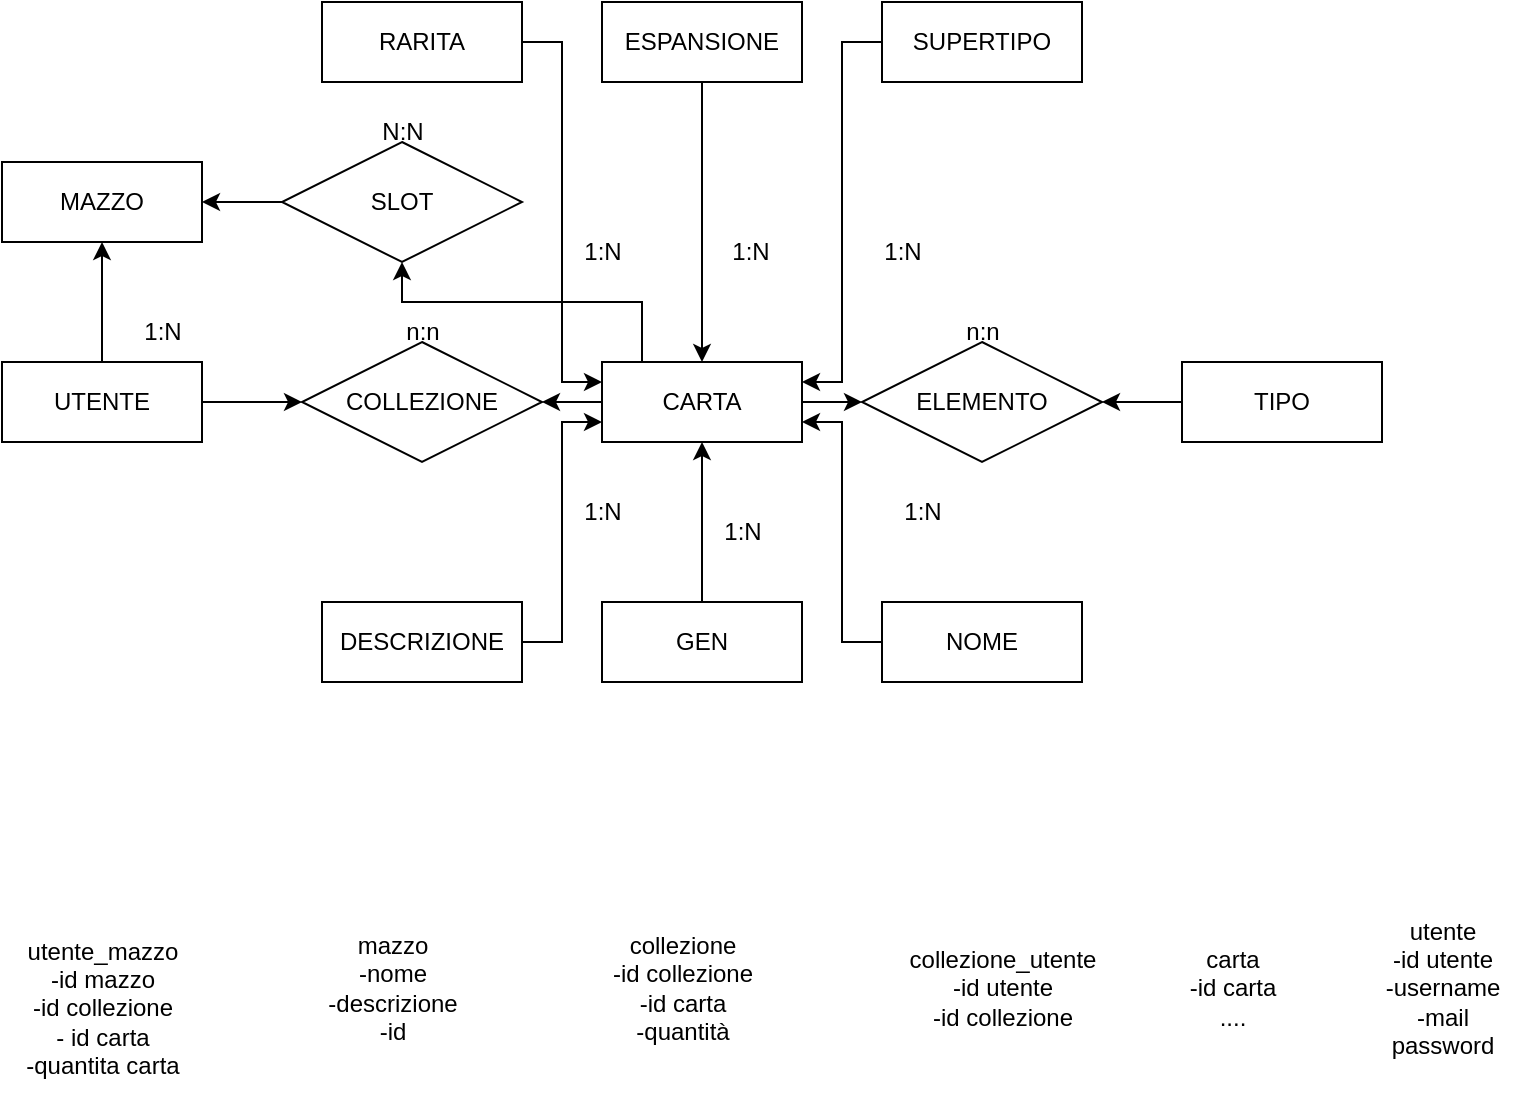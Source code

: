 <mxfile version="24.4.0" type="device">
  <diagram name="Pagina-1" id="5BZKTkQ3XBjU_IWWKfB5">
    <mxGraphModel dx="2074" dy="1204" grid="1" gridSize="10" guides="1" tooltips="1" connect="1" arrows="1" fold="1" page="1" pageScale="1" pageWidth="827" pageHeight="1169" math="0" shadow="0">
      <root>
        <mxCell id="0" />
        <mxCell id="1" parent="0" />
        <mxCell id="chPiGZ6ooNfUDEZ-adB5-23" style="edgeStyle=orthogonalEdgeStyle;rounded=0;orthogonalLoop=1;jettySize=auto;html=1;entryX=1;entryY=0.5;entryDx=0;entryDy=0;" parent="1" source="chPiGZ6ooNfUDEZ-adB5-14" target="chPiGZ6ooNfUDEZ-adB5-21" edge="1">
          <mxGeometry relative="1" as="geometry" />
        </mxCell>
        <mxCell id="5fdKmfNptYxEK9--nC-I-12" style="edgeStyle=orthogonalEdgeStyle;rounded=0;orthogonalLoop=1;jettySize=auto;html=1;entryX=0.5;entryY=1;entryDx=0;entryDy=0;" edge="1" parent="1" source="chPiGZ6ooNfUDEZ-adB5-14" target="5fdKmfNptYxEK9--nC-I-9">
          <mxGeometry relative="1" as="geometry">
            <Array as="points">
              <mxPoint x="380" y="300" />
              <mxPoint x="260" y="300" />
            </Array>
          </mxGeometry>
        </mxCell>
        <mxCell id="chPiGZ6ooNfUDEZ-adB5-14" value="CARTA" style="whiteSpace=wrap;html=1;align=center;" parent="1" vertex="1">
          <mxGeometry x="360" y="330" width="100" height="40" as="geometry" />
        </mxCell>
        <mxCell id="chPiGZ6ooNfUDEZ-adB5-22" style="edgeStyle=orthogonalEdgeStyle;rounded=0;orthogonalLoop=1;jettySize=auto;html=1;entryX=0;entryY=0.5;entryDx=0;entryDy=0;" parent="1" source="chPiGZ6ooNfUDEZ-adB5-15" target="chPiGZ6ooNfUDEZ-adB5-21" edge="1">
          <mxGeometry relative="1" as="geometry" />
        </mxCell>
        <mxCell id="5fdKmfNptYxEK9--nC-I-10" style="edgeStyle=orthogonalEdgeStyle;rounded=0;orthogonalLoop=1;jettySize=auto;html=1;entryX=0.5;entryY=1;entryDx=0;entryDy=0;" edge="1" parent="1" source="chPiGZ6ooNfUDEZ-adB5-15" target="5fdKmfNptYxEK9--nC-I-7">
          <mxGeometry relative="1" as="geometry" />
        </mxCell>
        <mxCell id="chPiGZ6ooNfUDEZ-adB5-15" value="UTENTE" style="whiteSpace=wrap;html=1;align=center;" parent="1" vertex="1">
          <mxGeometry x="60" y="330" width="100" height="40" as="geometry" />
        </mxCell>
        <mxCell id="chPiGZ6ooNfUDEZ-adB5-27" style="edgeStyle=orthogonalEdgeStyle;rounded=0;orthogonalLoop=1;jettySize=auto;html=1;entryX=1;entryY=0.5;entryDx=0;entryDy=0;" parent="1" source="chPiGZ6ooNfUDEZ-adB5-16" target="chPiGZ6ooNfUDEZ-adB5-25" edge="1">
          <mxGeometry relative="1" as="geometry" />
        </mxCell>
        <mxCell id="chPiGZ6ooNfUDEZ-adB5-16" value="TIPO" style="whiteSpace=wrap;html=1;align=center;" parent="1" vertex="1">
          <mxGeometry x="650" y="330" width="100" height="40" as="geometry" />
        </mxCell>
        <mxCell id="chPiGZ6ooNfUDEZ-adB5-29" style="edgeStyle=orthogonalEdgeStyle;rounded=0;orthogonalLoop=1;jettySize=auto;html=1;entryX=0.5;entryY=0;entryDx=0;entryDy=0;" parent="1" source="chPiGZ6ooNfUDEZ-adB5-17" target="chPiGZ6ooNfUDEZ-adB5-14" edge="1">
          <mxGeometry relative="1" as="geometry" />
        </mxCell>
        <mxCell id="chPiGZ6ooNfUDEZ-adB5-17" value="ESPANSIONE" style="whiteSpace=wrap;html=1;align=center;" parent="1" vertex="1">
          <mxGeometry x="360" y="150" width="100" height="40" as="geometry" />
        </mxCell>
        <mxCell id="chPiGZ6ooNfUDEZ-adB5-31" style="edgeStyle=orthogonalEdgeStyle;rounded=0;orthogonalLoop=1;jettySize=auto;html=1;entryX=0.5;entryY=1;entryDx=0;entryDy=0;" parent="1" source="chPiGZ6ooNfUDEZ-adB5-19" target="chPiGZ6ooNfUDEZ-adB5-14" edge="1">
          <mxGeometry relative="1" as="geometry" />
        </mxCell>
        <mxCell id="chPiGZ6ooNfUDEZ-adB5-19" value="GEN" style="whiteSpace=wrap;html=1;align=center;" parent="1" vertex="1">
          <mxGeometry x="360" y="450" width="100" height="40" as="geometry" />
        </mxCell>
        <mxCell id="chPiGZ6ooNfUDEZ-adB5-33" style="edgeStyle=orthogonalEdgeStyle;rounded=0;orthogonalLoop=1;jettySize=auto;html=1;entryX=0;entryY=0.25;entryDx=0;entryDy=0;" parent="1" source="chPiGZ6ooNfUDEZ-adB5-20" target="chPiGZ6ooNfUDEZ-adB5-14" edge="1">
          <mxGeometry relative="1" as="geometry" />
        </mxCell>
        <mxCell id="chPiGZ6ooNfUDEZ-adB5-20" value="RARITA" style="whiteSpace=wrap;html=1;align=center;" parent="1" vertex="1">
          <mxGeometry x="220" y="150" width="100" height="40" as="geometry" />
        </mxCell>
        <mxCell id="chPiGZ6ooNfUDEZ-adB5-21" value="COLLEZIONE" style="shape=rhombus;perimeter=rhombusPerimeter;whiteSpace=wrap;html=1;align=center;" parent="1" vertex="1">
          <mxGeometry x="210" y="320" width="120" height="60" as="geometry" />
        </mxCell>
        <mxCell id="chPiGZ6ooNfUDEZ-adB5-24" value="n:n" style="text;html=1;align=center;verticalAlign=middle;resizable=0;points=[];autosize=1;strokeColor=none;fillColor=none;" parent="1" vertex="1">
          <mxGeometry x="250" y="300" width="40" height="30" as="geometry" />
        </mxCell>
        <mxCell id="chPiGZ6ooNfUDEZ-adB5-25" value="ELEMENTO" style="shape=rhombus;perimeter=rhombusPerimeter;whiteSpace=wrap;html=1;align=center;" parent="1" vertex="1">
          <mxGeometry x="490" y="320" width="120" height="60" as="geometry" />
        </mxCell>
        <mxCell id="chPiGZ6ooNfUDEZ-adB5-26" style="edgeStyle=orthogonalEdgeStyle;rounded=0;orthogonalLoop=1;jettySize=auto;html=1;" parent="1" source="chPiGZ6ooNfUDEZ-adB5-14" edge="1">
          <mxGeometry relative="1" as="geometry">
            <mxPoint x="490" y="350" as="targetPoint" />
          </mxGeometry>
        </mxCell>
        <mxCell id="chPiGZ6ooNfUDEZ-adB5-28" value="n:n" style="text;html=1;align=center;verticalAlign=middle;resizable=0;points=[];autosize=1;strokeColor=none;fillColor=none;" parent="1" vertex="1">
          <mxGeometry x="530" y="300" width="40" height="30" as="geometry" />
        </mxCell>
        <mxCell id="chPiGZ6ooNfUDEZ-adB5-30" value="1:N" style="text;html=1;align=center;verticalAlign=middle;resizable=0;points=[];autosize=1;strokeColor=none;fillColor=none;" parent="1" vertex="1">
          <mxGeometry x="414" y="260" width="40" height="30" as="geometry" />
        </mxCell>
        <mxCell id="chPiGZ6ooNfUDEZ-adB5-32" value="1:N" style="text;html=1;align=center;verticalAlign=middle;resizable=0;points=[];autosize=1;strokeColor=none;fillColor=none;" parent="1" vertex="1">
          <mxGeometry x="410" y="400" width="40" height="30" as="geometry" />
        </mxCell>
        <mxCell id="chPiGZ6ooNfUDEZ-adB5-34" value="1:N" style="text;html=1;align=center;verticalAlign=middle;resizable=0;points=[];autosize=1;strokeColor=none;fillColor=none;" parent="1" vertex="1">
          <mxGeometry x="340" y="260" width="40" height="30" as="geometry" />
        </mxCell>
        <mxCell id="chPiGZ6ooNfUDEZ-adB5-37" style="edgeStyle=orthogonalEdgeStyle;rounded=0;orthogonalLoop=1;jettySize=auto;html=1;entryX=1;entryY=0.25;entryDx=0;entryDy=0;" parent="1" source="chPiGZ6ooNfUDEZ-adB5-36" target="chPiGZ6ooNfUDEZ-adB5-14" edge="1">
          <mxGeometry relative="1" as="geometry" />
        </mxCell>
        <mxCell id="chPiGZ6ooNfUDEZ-adB5-36" value="SUPERTIPO" style="whiteSpace=wrap;html=1;align=center;" parent="1" vertex="1">
          <mxGeometry x="500" y="150" width="100" height="40" as="geometry" />
        </mxCell>
        <mxCell id="chPiGZ6ooNfUDEZ-adB5-38" value="1:N" style="text;html=1;align=center;verticalAlign=middle;resizable=0;points=[];autosize=1;strokeColor=none;fillColor=none;" parent="1" vertex="1">
          <mxGeometry x="490" y="260" width="40" height="30" as="geometry" />
        </mxCell>
        <mxCell id="chPiGZ6ooNfUDEZ-adB5-41" style="edgeStyle=orthogonalEdgeStyle;rounded=0;orthogonalLoop=1;jettySize=auto;html=1;entryX=1;entryY=0.75;entryDx=0;entryDy=0;" parent="1" source="chPiGZ6ooNfUDEZ-adB5-40" target="chPiGZ6ooNfUDEZ-adB5-14" edge="1">
          <mxGeometry relative="1" as="geometry" />
        </mxCell>
        <mxCell id="chPiGZ6ooNfUDEZ-adB5-40" value="NOME" style="whiteSpace=wrap;html=1;align=center;" parent="1" vertex="1">
          <mxGeometry x="500" y="450" width="100" height="40" as="geometry" />
        </mxCell>
        <mxCell id="chPiGZ6ooNfUDEZ-adB5-42" value="1:N" style="text;html=1;align=center;verticalAlign=middle;resizable=0;points=[];autosize=1;strokeColor=none;fillColor=none;" parent="1" vertex="1">
          <mxGeometry x="500" y="390" width="40" height="30" as="geometry" />
        </mxCell>
        <mxCell id="chPiGZ6ooNfUDEZ-adB5-45" style="edgeStyle=orthogonalEdgeStyle;rounded=0;orthogonalLoop=1;jettySize=auto;html=1;entryX=0;entryY=0.75;entryDx=0;entryDy=0;" parent="1" source="chPiGZ6ooNfUDEZ-adB5-43" target="chPiGZ6ooNfUDEZ-adB5-14" edge="1">
          <mxGeometry relative="1" as="geometry" />
        </mxCell>
        <mxCell id="chPiGZ6ooNfUDEZ-adB5-43" value="DESCRIZIONE" style="whiteSpace=wrap;html=1;align=center;" parent="1" vertex="1">
          <mxGeometry x="220" y="450" width="100" height="40" as="geometry" />
        </mxCell>
        <mxCell id="chPiGZ6ooNfUDEZ-adB5-44" value="1:N" style="text;html=1;align=center;verticalAlign=middle;resizable=0;points=[];autosize=1;strokeColor=none;fillColor=none;" parent="1" vertex="1">
          <mxGeometry x="340" y="390" width="40" height="30" as="geometry" />
        </mxCell>
        <mxCell id="5fdKmfNptYxEK9--nC-I-1" value="&lt;div&gt;utente_mazzo&lt;/div&gt;&lt;div&gt;-id mazzo&lt;/div&gt;&lt;div&gt;-id collezione&lt;/div&gt;&lt;div&gt;- id carta&lt;/div&gt;&lt;div&gt;-quantita carta&lt;/div&gt;" style="text;html=1;align=center;verticalAlign=middle;resizable=0;points=[];autosize=1;strokeColor=none;fillColor=none;" vertex="1" parent="1">
          <mxGeometry x="60" y="608" width="100" height="90" as="geometry" />
        </mxCell>
        <mxCell id="5fdKmfNptYxEK9--nC-I-2" value="mazzo&lt;div&gt;-nome&lt;/div&gt;&lt;div&gt;-descrizione&lt;/div&gt;&lt;div&gt;-id&lt;/div&gt;" style="text;html=1;align=center;verticalAlign=middle;resizable=0;points=[];autosize=1;strokeColor=none;fillColor=none;" vertex="1" parent="1">
          <mxGeometry x="210" y="608" width="90" height="70" as="geometry" />
        </mxCell>
        <mxCell id="5fdKmfNptYxEK9--nC-I-3" value="collezione_utente&lt;div&gt;-id utente&lt;/div&gt;&lt;div&gt;-id collezione&lt;/div&gt;" style="text;html=1;align=center;verticalAlign=middle;resizable=0;points=[];autosize=1;strokeColor=none;fillColor=none;" vertex="1" parent="1">
          <mxGeometry x="500" y="613" width="120" height="60" as="geometry" />
        </mxCell>
        <mxCell id="5fdKmfNptYxEK9--nC-I-4" value="collezione&lt;div&gt;-id collezione&lt;/div&gt;&lt;div&gt;-id carta&lt;/div&gt;&lt;div&gt;-quantità&lt;/div&gt;" style="text;html=1;align=center;verticalAlign=middle;resizable=0;points=[];autosize=1;strokeColor=none;fillColor=none;" vertex="1" parent="1">
          <mxGeometry x="350" y="608" width="100" height="70" as="geometry" />
        </mxCell>
        <mxCell id="5fdKmfNptYxEK9--nC-I-5" value="carta&lt;div&gt;-id carta&lt;/div&gt;&lt;div&gt;....&lt;/div&gt;" style="text;html=1;align=center;verticalAlign=middle;resizable=0;points=[];autosize=1;strokeColor=none;fillColor=none;" vertex="1" parent="1">
          <mxGeometry x="640" y="613" width="70" height="60" as="geometry" />
        </mxCell>
        <mxCell id="5fdKmfNptYxEK9--nC-I-6" value="utente&lt;div&gt;-id utente&lt;/div&gt;&lt;div&gt;-username&lt;/div&gt;&lt;div&gt;-mail&lt;/div&gt;&lt;div&gt;password&lt;/div&gt;" style="text;html=1;align=center;verticalAlign=middle;resizable=0;points=[];autosize=1;strokeColor=none;fillColor=none;" vertex="1" parent="1">
          <mxGeometry x="740" y="598" width="80" height="90" as="geometry" />
        </mxCell>
        <mxCell id="5fdKmfNptYxEK9--nC-I-7" value="MAZZO" style="whiteSpace=wrap;html=1;align=center;" vertex="1" parent="1">
          <mxGeometry x="60" y="230" width="100" height="40" as="geometry" />
        </mxCell>
        <mxCell id="5fdKmfNptYxEK9--nC-I-14" style="edgeStyle=orthogonalEdgeStyle;rounded=0;orthogonalLoop=1;jettySize=auto;html=1;entryX=1;entryY=0.5;entryDx=0;entryDy=0;" edge="1" parent="1" source="5fdKmfNptYxEK9--nC-I-9" target="5fdKmfNptYxEK9--nC-I-7">
          <mxGeometry relative="1" as="geometry" />
        </mxCell>
        <mxCell id="5fdKmfNptYxEK9--nC-I-9" value="SLOT" style="shape=rhombus;perimeter=rhombusPerimeter;whiteSpace=wrap;html=1;align=center;" vertex="1" parent="1">
          <mxGeometry x="200" y="220" width="120" height="60" as="geometry" />
        </mxCell>
        <mxCell id="5fdKmfNptYxEK9--nC-I-11" value="1:N" style="text;html=1;align=center;verticalAlign=middle;resizable=0;points=[];autosize=1;strokeColor=none;fillColor=none;" vertex="1" parent="1">
          <mxGeometry x="120" y="300" width="40" height="30" as="geometry" />
        </mxCell>
        <mxCell id="5fdKmfNptYxEK9--nC-I-15" value="N:N" style="text;html=1;align=center;verticalAlign=middle;resizable=0;points=[];autosize=1;strokeColor=none;fillColor=none;" vertex="1" parent="1">
          <mxGeometry x="240" y="200" width="40" height="30" as="geometry" />
        </mxCell>
      </root>
    </mxGraphModel>
  </diagram>
</mxfile>
